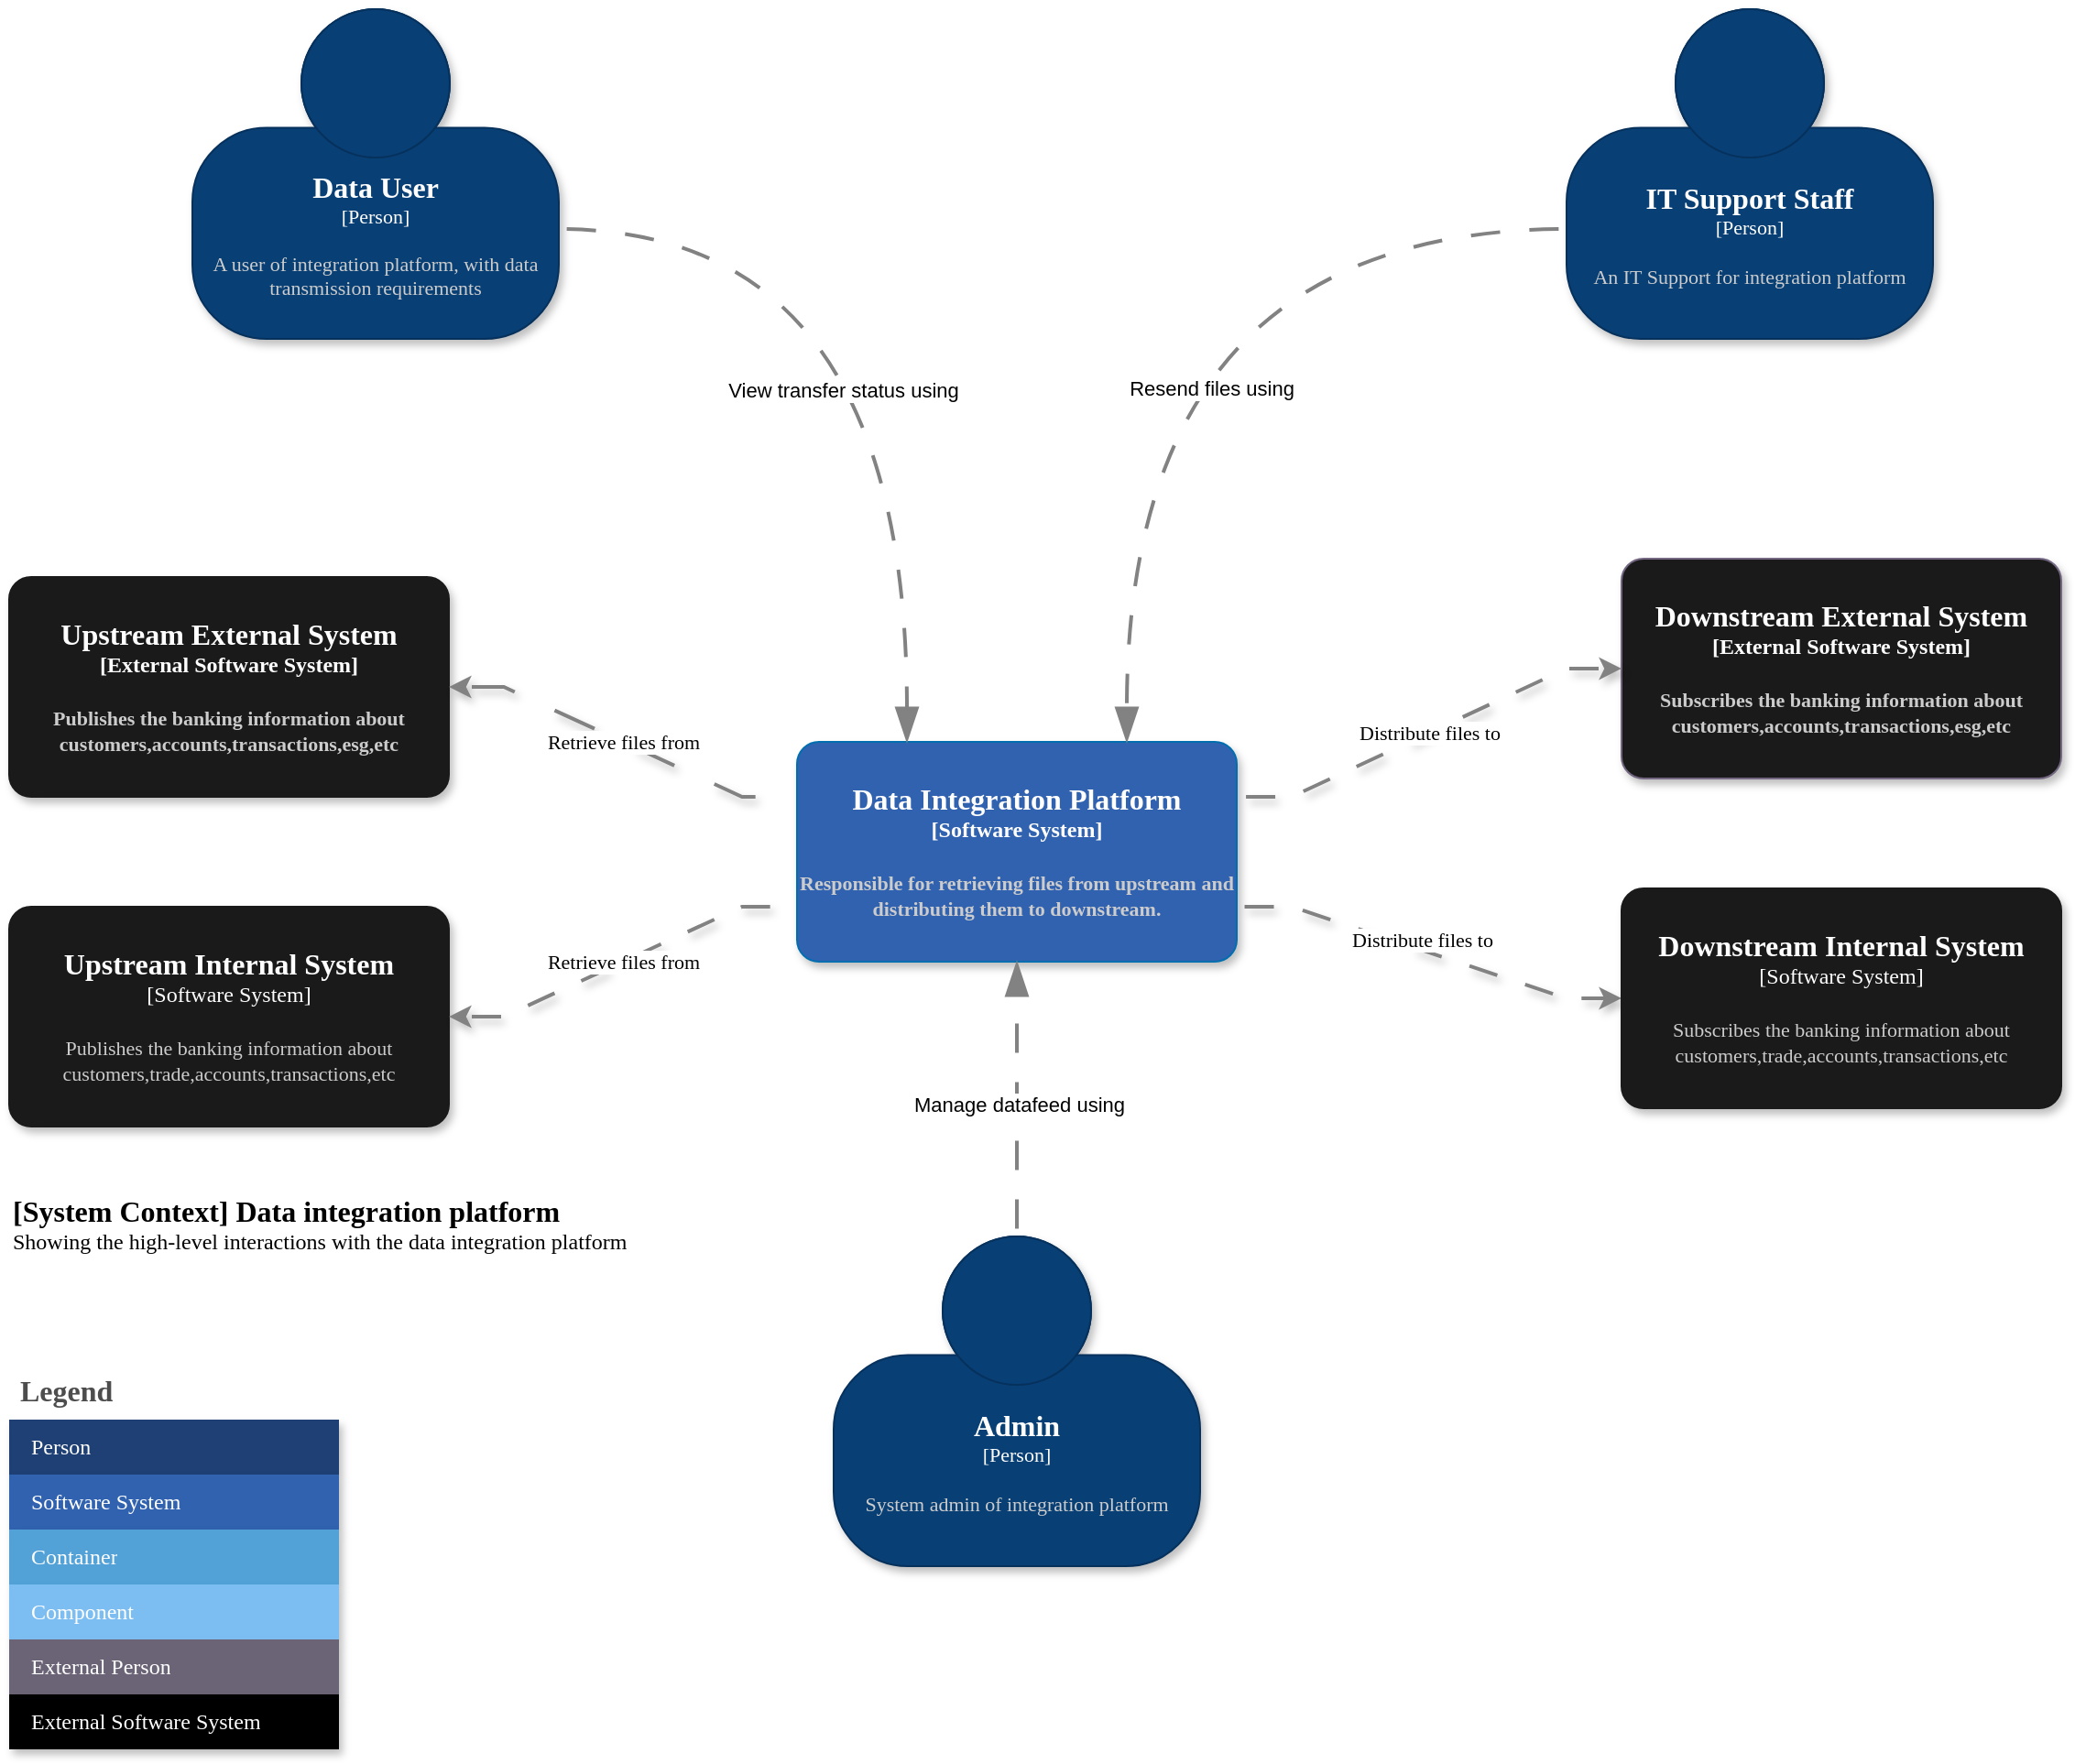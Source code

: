 <mxfile version="25.0.3">
  <diagram name="AIP Context Diagram" id="1qHbh-9cSkErA29mr3Ee">
    <mxGraphModel dx="3804" dy="1073" grid="1" gridSize="10" guides="1" tooltips="1" connect="1" arrows="1" fold="1" page="1" pageScale="1" pageWidth="850" pageHeight="1100" math="0" shadow="0">
      <root>
        <mxCell id="0" />
        <mxCell id="1" parent="0" />
        <mxCell id="_jAo2ijFItzjOCohWhXb-1" value="Legend" style="shape=table;startSize=30;container=1;collapsible=0;childLayout=tableLayout;fontSize=16;align=left;verticalAlign=top;fillColor=none;strokeColor=none;fontColor=#4D4D4D;fontStyle=1;spacingLeft=6;spacing=0;resizable=0;shadow=1;fontFamily=Times New Roman;" parent="1" vertex="1">
          <mxGeometry x="-130" y="820" width="180" height="210" as="geometry" />
        </mxCell>
        <mxCell id="_jAo2ijFItzjOCohWhXb-2" value="" style="shape=tableRow;horizontal=0;startSize=0;swimlaneHead=0;swimlaneBody=0;strokeColor=inherit;top=0;left=0;bottom=0;right=0;collapsible=0;dropTarget=0;fillColor=none;points=[[0,0.5],[1,0.5]];portConstraint=eastwest;fontSize=12;shadow=1;fontFamily=Times New Roman;" parent="_jAo2ijFItzjOCohWhXb-1" vertex="1">
          <mxGeometry y="30" width="180" height="30" as="geometry" />
        </mxCell>
        <mxCell id="_jAo2ijFItzjOCohWhXb-3" value="Person" style="shape=partialRectangle;html=1;whiteSpace=wrap;connectable=0;strokeColor=inherit;overflow=hidden;fillColor=#1E4074;top=0;left=0;bottom=0;right=0;pointerEvents=1;fontSize=12;align=left;fontColor=#FFFFFF;gradientColor=none;spacingLeft=10;spacingRight=4;shadow=1;fontFamily=Times New Roman;" parent="_jAo2ijFItzjOCohWhXb-2" vertex="1">
          <mxGeometry width="180" height="30" as="geometry">
            <mxRectangle width="180" height="30" as="alternateBounds" />
          </mxGeometry>
        </mxCell>
        <mxCell id="_jAo2ijFItzjOCohWhXb-4" value="" style="shape=tableRow;horizontal=0;startSize=0;swimlaneHead=0;swimlaneBody=0;strokeColor=inherit;top=0;left=0;bottom=0;right=0;collapsible=0;dropTarget=0;fillColor=none;points=[[0,0.5],[1,0.5]];portConstraint=eastwest;fontSize=12;shadow=1;fontFamily=Times New Roman;" parent="_jAo2ijFItzjOCohWhXb-1" vertex="1">
          <mxGeometry y="60" width="180" height="30" as="geometry" />
        </mxCell>
        <mxCell id="_jAo2ijFItzjOCohWhXb-5" value="Software System" style="shape=partialRectangle;html=1;whiteSpace=wrap;connectable=0;strokeColor=inherit;overflow=hidden;fillColor=#3162AF;top=0;left=0;bottom=0;right=0;pointerEvents=1;fontSize=12;align=left;fontColor=#FFFFFF;gradientColor=none;spacingLeft=10;spacingRight=4;shadow=1;fontFamily=Times New Roman;" parent="_jAo2ijFItzjOCohWhXb-4" vertex="1">
          <mxGeometry width="180" height="30" as="geometry">
            <mxRectangle width="180" height="30" as="alternateBounds" />
          </mxGeometry>
        </mxCell>
        <mxCell id="_jAo2ijFItzjOCohWhXb-6" value="" style="shape=tableRow;horizontal=0;startSize=0;swimlaneHead=0;swimlaneBody=0;strokeColor=inherit;top=0;left=0;bottom=0;right=0;collapsible=0;dropTarget=0;fillColor=none;points=[[0,0.5],[1,0.5]];portConstraint=eastwest;fontSize=12;shadow=1;fontFamily=Times New Roman;" parent="_jAo2ijFItzjOCohWhXb-1" vertex="1">
          <mxGeometry y="90" width="180" height="30" as="geometry" />
        </mxCell>
        <mxCell id="_jAo2ijFItzjOCohWhXb-7" value="Container" style="shape=partialRectangle;html=1;whiteSpace=wrap;connectable=0;strokeColor=inherit;overflow=hidden;fillColor=#52a2d8;top=0;left=0;bottom=0;right=0;pointerEvents=1;fontSize=12;align=left;fontColor=#FFFFFF;gradientColor=none;spacingLeft=10;spacingRight=4;shadow=1;fontFamily=Times New Roman;" parent="_jAo2ijFItzjOCohWhXb-6" vertex="1">
          <mxGeometry width="180" height="30" as="geometry">
            <mxRectangle width="180" height="30" as="alternateBounds" />
          </mxGeometry>
        </mxCell>
        <mxCell id="_jAo2ijFItzjOCohWhXb-8" value="" style="shape=tableRow;horizontal=0;startSize=0;swimlaneHead=0;swimlaneBody=0;strokeColor=inherit;top=0;left=0;bottom=0;right=0;collapsible=0;dropTarget=0;fillColor=none;points=[[0,0.5],[1,0.5]];portConstraint=eastwest;fontSize=12;shadow=1;fontFamily=Times New Roman;" parent="_jAo2ijFItzjOCohWhXb-1" vertex="1">
          <mxGeometry y="120" width="180" height="30" as="geometry" />
        </mxCell>
        <mxCell id="_jAo2ijFItzjOCohWhXb-9" value="Component" style="shape=partialRectangle;html=1;whiteSpace=wrap;connectable=0;strokeColor=inherit;overflow=hidden;fillColor=#7dbef2;top=0;left=0;bottom=0;right=0;pointerEvents=1;fontSize=12;align=left;fontColor=#FFFFFF;gradientColor=none;spacingLeft=10;spacingRight=4;shadow=1;fontFamily=Times New Roman;" parent="_jAo2ijFItzjOCohWhXb-8" vertex="1">
          <mxGeometry width="180" height="30" as="geometry">
            <mxRectangle width="180" height="30" as="alternateBounds" />
          </mxGeometry>
        </mxCell>
        <mxCell id="_jAo2ijFItzjOCohWhXb-10" value="" style="shape=tableRow;horizontal=0;startSize=0;swimlaneHead=0;swimlaneBody=0;strokeColor=inherit;top=0;left=0;bottom=0;right=0;collapsible=0;dropTarget=0;fillColor=none;points=[[0,0.5],[1,0.5]];portConstraint=eastwest;fontSize=12;shadow=1;fontFamily=Times New Roman;" parent="_jAo2ijFItzjOCohWhXb-1" vertex="1">
          <mxGeometry y="150" width="180" height="30" as="geometry" />
        </mxCell>
        <mxCell id="_jAo2ijFItzjOCohWhXb-11" value="External Person" style="shape=partialRectangle;html=1;whiteSpace=wrap;connectable=0;strokeColor=inherit;overflow=hidden;fillColor=#6b6477;top=0;left=0;bottom=0;right=0;pointerEvents=1;fontSize=12;align=left;fontColor=#FFFFFF;gradientColor=none;spacingLeft=10;spacingRight=4;shadow=1;fontFamily=Times New Roman;" parent="_jAo2ijFItzjOCohWhXb-10" vertex="1">
          <mxGeometry width="180" height="30" as="geometry">
            <mxRectangle width="180" height="30" as="alternateBounds" />
          </mxGeometry>
        </mxCell>
        <mxCell id="_jAo2ijFItzjOCohWhXb-12" value="" style="shape=tableRow;horizontal=0;startSize=0;swimlaneHead=0;swimlaneBody=0;strokeColor=inherit;top=0;left=0;bottom=0;right=0;collapsible=0;dropTarget=0;fillColor=none;points=[[0,0.5],[1,0.5]];portConstraint=eastwest;fontSize=12;shadow=1;fontFamily=Times New Roman;" parent="_jAo2ijFItzjOCohWhXb-1" vertex="1">
          <mxGeometry y="180" width="180" height="30" as="geometry" />
        </mxCell>
        <mxCell id="_jAo2ijFItzjOCohWhXb-13" value="External Software System" style="shape=partialRectangle;html=1;whiteSpace=wrap;connectable=0;strokeColor=inherit;overflow=hidden;fillColor=#000000;top=0;left=0;bottom=0;right=0;pointerEvents=1;fontSize=12;align=left;fontColor=#FFFFFF;gradientColor=none;spacingLeft=10;spacingRight=4;shadow=1;fontFamily=Times New Roman;" parent="_jAo2ijFItzjOCohWhXb-12" vertex="1">
          <mxGeometry width="180" height="30" as="geometry">
            <mxRectangle width="180" height="30" as="alternateBounds" />
          </mxGeometry>
        </mxCell>
        <object placeholders="1" c4Name="Data User" c4Type="Person" c4Description="A user of integration platform, with data transmission requirements" label="&lt;font style=&quot;font-size: 16px&quot;&gt;&lt;b&gt;%c4Name%&lt;/b&gt;&lt;/font&gt;&lt;div&gt;[%c4Type%]&lt;/div&gt;&lt;br&gt;&lt;div&gt;&lt;font style=&quot;font-size: 11px&quot;&gt;&lt;font color=&quot;#cccccc&quot;&gt;%c4Description%&lt;/font&gt;&lt;/font&gt;&lt;/div&gt;" id="_jAo2ijFItzjOCohWhXb-14">
          <mxCell style="html=1;fontSize=11;dashed=0;whiteSpace=wrap;fillColor=#083F75;strokeColor=#06315C;fontColor=#ffffff;shape=mxgraph.c4.person2;align=center;metaEdit=1;points=[[0.5,0,0],[1,0.5,0],[1,0.75,0],[0.75,1,0],[0.5,1,0],[0.25,1,0],[0,0.75,0],[0,0.5,0]];resizable=0;shadow=1;fontFamily=Times New Roman;" parent="1" vertex="1">
            <mxGeometry x="-30" y="80" width="200" height="180" as="geometry" />
          </mxCell>
        </object>
        <mxCell id="_jAo2ijFItzjOCohWhXb-31" value="Distribute files to" style="rounded=0;orthogonalLoop=1;jettySize=auto;html=1;exitX=1;exitY=0.75;exitDx=0;exitDy=0;exitPerimeter=0;fontFamily=Times New Roman;dashed=1;dashPattern=8 8;flowAnimation=1;shadow=1;edgeStyle=entityRelationEdgeStyle;strokeColor=#828282;strokeWidth=2;" parent="1" source="_jAo2ijFItzjOCohWhXb-17" target="_jAo2ijFItzjOCohWhXb-30" edge="1">
          <mxGeometry x="-0.055" y="5" relative="1" as="geometry">
            <mxPoint as="offset" />
          </mxGeometry>
        </mxCell>
        <object placeholders="1" c4Name="Data Integration Platform" c4Type="Software System" c4Description="Responsible for retrieving files from upstream and distributing them to downstream." label="&lt;font style=&quot;font-size: 16px&quot;&gt;&lt;span&gt;%c4Name%&lt;/span&gt;&lt;/font&gt;&lt;div&gt;[%c4Type%]&lt;/div&gt;&lt;br&gt;&lt;div&gt;&lt;font style=&quot;font-size: 11px&quot;&gt;&lt;font color=&quot;#cccccc&quot;&gt;%c4Description%&lt;/font&gt;&lt;/font&gt;&lt;/div&gt;" id="_jAo2ijFItzjOCohWhXb-17">
          <mxCell style="rounded=1;whiteSpace=wrap;html=1;labelBackgroundColor=none;fillColor=#3162AF;fontColor=#ffffff;align=center;arcSize=10;strokeColor=#006EAF;metaEdit=1;resizable=0;points=[[0.25,0,0],[0.5,0,0],[0.75,0,0],[1,0.25,0],[1,0.5,0],[1,0.75,0],[0.75,1,0],[0.5,1,0],[0.25,1,0],[0,0.75,0],[0,0.5,0],[0,0.25,0]];fontStyle=1;glass=0;shadow=1;fontFamily=Times New Roman;" parent="1" vertex="1">
            <mxGeometry x="300" y="480" width="240" height="120" as="geometry" />
          </mxCell>
        </object>
        <object placeholders="1" c4Name="Upstream External System" c4Type="External Software System" c4Description="Publishes the banking information about customers,accounts,transactions,esg,etc" label="&lt;font style=&quot;font-size: 16px&quot;&gt;&lt;span&gt;%c4Name%&lt;/span&gt;&lt;/font&gt;&lt;div&gt;[%c4Type%]&lt;/div&gt;&lt;br&gt;&lt;div&gt;&lt;font style=&quot;font-size: 11px&quot;&gt;&lt;font color=&quot;#cccccc&quot;&gt;%c4Description%&lt;/font&gt;&lt;/font&gt;&lt;/div&gt;" id="_jAo2ijFItzjOCohWhXb-20">
          <mxCell style="rounded=1;whiteSpace=wrap;html=1;labelBackgroundColor=none;fillColor=#1A1A1A;fontColor=#ffffff;align=center;arcSize=10;strokeColor=#1A1A1A;metaEdit=1;resizable=0;points=[[0.25,0,0],[0.5,0,0],[0.75,0,0],[1,0.25,0],[1,0.5,0],[1,0.75,0],[0.75,1,0],[0.5,1,0],[0.25,1,0],[0,0.75,0],[0,0.5,0],[0,0.25,0]];fontStyle=1;shadow=1;fontFamily=Times New Roman;" parent="1" vertex="1">
            <mxGeometry x="-130" y="390" width="240" height="120" as="geometry" />
          </mxCell>
        </object>
        <object placeholders="1" c4Name="Upstream Internal System" c4Type="Software System" c4Description="Publishes the banking information about customers,trade,accounts,transactions,etc" label="&lt;font style=&quot;font-size: 16px&quot;&gt;&lt;b&gt;%c4Name%&lt;/b&gt;&lt;/font&gt;&lt;div&gt;[%c4Type%]&lt;/div&gt;&lt;br&gt;&lt;div&gt;&lt;font style=&quot;font-size: 11px&quot;&gt;&lt;font color=&quot;#cccccc&quot;&gt;%c4Description%&lt;/font&gt;&lt;/font&gt;&lt;/div&gt;" id="_jAo2ijFItzjOCohWhXb-24">
          <mxCell style="rounded=1;whiteSpace=wrap;html=1;labelBackgroundColor=none;fillColor=#1A1A1A;fontColor=#ffffff;align=center;arcSize=10;strokeColor=#1A1A1A;metaEdit=1;resizable=0;points=[[0.25,0,0],[0.5,0,0],[0.75,0,0],[1,0.25,0],[1,0.5,0],[1,0.75,0],[0.75,1,0],[0.5,1,0],[0.25,1,0],[0,0.75,0],[0,0.5,0],[0,0.25,0]];shadow=1;fontFamily=Times New Roman;" parent="1" vertex="1">
            <mxGeometry x="-130" y="570" width="240" height="120" as="geometry" />
          </mxCell>
        </object>
        <object placeholders="1" c4Name="Downstream External System" c4Type="External Software System" c4Description="Subscribes the banking information about customers,accounts,transactions,esg,etc" label="&lt;font style=&quot;font-size: 16px&quot;&gt;&lt;span&gt;%c4Name%&lt;/span&gt;&lt;/font&gt;&lt;div&gt;[%c4Type%]&lt;/div&gt;&lt;br&gt;&lt;div&gt;&lt;font style=&quot;font-size: 11px&quot;&gt;&lt;font color=&quot;#cccccc&quot;&gt;%c4Description%&lt;/font&gt;&lt;/font&gt;&lt;/div&gt;" id="_jAo2ijFItzjOCohWhXb-28">
          <mxCell style="rounded=1;whiteSpace=wrap;html=1;labelBackgroundColor=none;fillColor=#1A1A1A;fontColor=#ffffff;align=center;arcSize=10;strokeColor=#736782;metaEdit=1;resizable=0;points=[[0.25,0,0],[0.5,0,0],[0.75,0,0],[1,0.25,0],[1,0.5,0],[1,0.75,0],[0.75,1,0],[0.5,1,0],[0.25,1,0],[0,0.75,0],[0,0.5,0],[0,0.25,0]];fontStyle=1;glass=0;shadow=1;fontFamily=Times New Roman;" parent="1" vertex="1">
            <mxGeometry x="750" y="380" width="240" height="120" as="geometry" />
          </mxCell>
        </object>
        <object placeholders="1" c4Name="Downstream Internal System" c4Type="Software System" c4Description="Subscribes the banking information about customers,trade,accounts,transactions,etc" label="&lt;font style=&quot;font-size: 16px&quot;&gt;&lt;b&gt;%c4Name%&lt;/b&gt;&lt;/font&gt;&lt;div&gt;[%c4Type%]&lt;/div&gt;&lt;br&gt;&lt;div&gt;&lt;font style=&quot;font-size: 11px&quot;&gt;&lt;font color=&quot;#cccccc&quot;&gt;%c4Description%&lt;/font&gt;&lt;/font&gt;&lt;/div&gt;" id="_jAo2ijFItzjOCohWhXb-30">
          <mxCell style="rounded=1;whiteSpace=wrap;html=1;labelBackgroundColor=none;fillColor=#1A1A1A;fontColor=#ffffff;align=center;arcSize=10;strokeColor=#1A1A1A;metaEdit=1;resizable=0;points=[[0.25,0,0],[0.5,0,0],[0.75,0,0],[1,0.25,0],[1,0.5,0],[1,0.75,0],[0.75,1,0],[0.5,1,0],[0.25,1,0],[0,0.75,0],[0,0.5,0],[0,0.25,0]];glass=0;shadow=1;fontFamily=Times New Roman;" parent="1" vertex="1">
            <mxGeometry x="750" y="560" width="240" height="120" as="geometry" />
          </mxCell>
        </object>
        <mxCell id="_jAo2ijFItzjOCohWhXb-33" value="Retrieve files from" style="rounded=0;orthogonalLoop=1;jettySize=auto;html=1;entryX=0;entryY=0.75;entryDx=0;entryDy=0;entryPerimeter=0;fontFamily=Times New Roman;startArrow=classic;startFill=1;endArrow=none;endFill=0;dashed=1;dashPattern=8 8;flowAnimation=1;shadow=1;edgeStyle=entityRelationEdgeStyle;strokeColor=#828282;strokeWidth=2;" parent="1" source="_jAo2ijFItzjOCohWhXb-24" target="_jAo2ijFItzjOCohWhXb-17" edge="1">
          <mxGeometry relative="1" as="geometry" />
        </mxCell>
        <mxCell id="_jAo2ijFItzjOCohWhXb-34" value="Distribute files to" style="rounded=0;orthogonalLoop=1;jettySize=auto;html=1;entryX=1;entryY=0.25;entryDx=0;entryDy=0;entryPerimeter=0;fontFamily=Times New Roman;startArrow=classic;startFill=1;endArrow=none;endFill=0;dashed=1;dashPattern=8 8;flowAnimation=1;shadow=1;edgeStyle=entityRelationEdgeStyle;strokeColor=#828282;strokeWidth=2;" parent="1" source="_jAo2ijFItzjOCohWhXb-28" target="_jAo2ijFItzjOCohWhXb-17" edge="1">
          <mxGeometry relative="1" as="geometry" />
        </mxCell>
        <mxCell id="_jAo2ijFItzjOCohWhXb-32" value="Retrieve files from" style="rounded=0;orthogonalLoop=1;jettySize=auto;html=1;exitX=1;exitY=0.5;exitDx=0;exitDy=0;exitPerimeter=0;entryX=0;entryY=0.25;entryDx=0;entryDy=0;entryPerimeter=0;fontFamily=Times New Roman;startArrow=classic;startFill=1;endArrow=none;endFill=0;dashed=1;dashPattern=12 12;flowAnimation=1;shadow=1;edgeStyle=entityRelationEdgeStyle;strokeColor=#828282;strokeWidth=2;" parent="1" source="_jAo2ijFItzjOCohWhXb-20" target="_jAo2ijFItzjOCohWhXb-17" edge="1">
          <mxGeometry relative="1" as="geometry" />
        </mxCell>
        <object placeholders="1" c4Name="[System Context] Data integration platform" c4Type="ContainerScopeBoundary" c4Description="Showing the high-level interactions with the data integration platform" label="&lt;font style=&quot;font-size: 16px&quot;&gt;&lt;b&gt;&lt;div style=&quot;text-align: left&quot;&gt;%c4Name%&lt;/div&gt;&lt;/b&gt;&lt;/font&gt;&lt;div style=&quot;text-align: left&quot;&gt;%c4Description%&lt;/div&gt;" id="_jAo2ijFItzjOCohWhXb-36">
          <mxCell style="text;html=1;strokeColor=none;fillColor=none;align=left;verticalAlign=top;whiteSpace=wrap;rounded=0;metaEdit=1;allowArrows=0;resizable=1;rotatable=0;connectable=0;recursiveResize=0;expand=0;pointerEvents=0;points=[[0.25,0,0],[0.5,0,0],[0.75,0,0],[1,0.25,0],[1,0.5,0],[1,0.75,0],[0.75,1,0],[0.5,1,0],[0.25,1,0],[0,0.75,0],[0,0.5,0],[0,0.25,0]];fontFamily=Times New Roman;" parent="1" vertex="1">
            <mxGeometry x="-130" y="720" width="550" height="50" as="geometry" />
          </mxCell>
        </object>
        <object placeholders="1" c4Name="IT Support Staff" c4Type="Person" c4Description="An IT Support for integration platform" label="&lt;font style=&quot;font-size: 16px&quot;&gt;&lt;b&gt;%c4Name%&lt;/b&gt;&lt;/font&gt;&lt;div&gt;[%c4Type%]&lt;/div&gt;&lt;br&gt;&lt;div&gt;&lt;font style=&quot;font-size: 11px&quot;&gt;&lt;font color=&quot;#cccccc&quot;&gt;%c4Description%&lt;/font&gt;&lt;/font&gt;&lt;/div&gt;" id="_jAo2ijFItzjOCohWhXb-37">
          <mxCell style="html=1;fontSize=11;dashed=0;whiteSpace=wrap;fillColor=#083F75;strokeColor=#06315C;fontColor=#ffffff;shape=mxgraph.c4.person2;align=center;metaEdit=1;points=[[0.5,0,0],[1,0.5,0],[1,0.75,0],[0.75,1,0],[0.5,1,0],[0.25,1,0],[0,0.75,0],[0,0.5,0]];resizable=0;shadow=1;fontFamily=Times New Roman;" parent="1" vertex="1">
            <mxGeometry x="720" y="80" width="200" height="180" as="geometry" />
          </mxCell>
        </object>
        <object placeholders="1" c4Name="Admin" c4Type="Person" c4Description="System admin of integration platform" label="&lt;font style=&quot;font-size: 16px&quot;&gt;&lt;b&gt;%c4Name%&lt;/b&gt;&lt;/font&gt;&lt;div&gt;[%c4Type%]&lt;/div&gt;&lt;br&gt;&lt;div&gt;&lt;font style=&quot;font-size: 11px&quot;&gt;&lt;font color=&quot;#cccccc&quot;&gt;%c4Description%&lt;/font&gt;&lt;/font&gt;&lt;/div&gt;" id="_y18ux8Sn_X_Ff07gXBw-8">
          <mxCell style="html=1;fontSize=11;dashed=0;whiteSpace=wrap;fillColor=#083F75;strokeColor=#06315C;fontColor=#ffffff;shape=mxgraph.c4.person2;align=center;metaEdit=1;points=[[0.5,0,0],[1,0.5,0],[1,0.75,0],[0.75,1,0],[0.5,1,0],[0.25,1,0],[0,0.75,0],[0,0.5,0]];resizable=0;shadow=1;fontFamily=Times New Roman;" vertex="1" parent="1">
            <mxGeometry x="320" y="750" width="200" height="180" as="geometry" />
          </mxCell>
        </object>
        <object placeholders="1" c4Type="Relationship" id="_y18ux8Sn_X_Ff07gXBw-10">
          <mxCell style="endArrow=blockThin;html=1;fontSize=10;fontColor=#404040;strokeWidth=2;endFill=1;strokeColor=#828282;elbow=vertical;metaEdit=1;endSize=14;startSize=14;jumpStyle=arc;jumpSize=16;rounded=0;edgeStyle=orthogonalEdgeStyle;exitX=0.5;exitY=0;exitDx=0;exitDy=0;exitPerimeter=0;entryX=0.5;entryY=1;entryDx=0;entryDy=0;entryPerimeter=0;dashed=1;dashPattern=8 8;flowAnimation=1;" edge="1" parent="1" source="_y18ux8Sn_X_Ff07gXBw-8" target="_jAo2ijFItzjOCohWhXb-17">
            <mxGeometry width="240" relative="1" as="geometry">
              <mxPoint x="520" y="510" as="sourcePoint" />
              <mxPoint x="760" y="510" as="targetPoint" />
            </mxGeometry>
          </mxCell>
        </object>
        <mxCell id="_y18ux8Sn_X_Ff07gXBw-18" value="Manage datafeed using" style="edgeLabel;html=1;align=center;verticalAlign=middle;resizable=0;points=[];" vertex="1" connectable="0" parent="_y18ux8Sn_X_Ff07gXBw-10">
          <mxGeometry x="-0.04" y="-1" relative="1" as="geometry">
            <mxPoint as="offset" />
          </mxGeometry>
        </mxCell>
        <object placeholders="1" c4Type="View transfer status using" id="_y18ux8Sn_X_Ff07gXBw-12">
          <mxCell style="endArrow=blockThin;html=1;fontSize=10;fontColor=#404040;strokeWidth=2;endFill=1;strokeColor=#828282;elbow=vertical;metaEdit=1;endSize=14;startSize=14;jumpStyle=arc;jumpSize=16;rounded=0;edgeStyle=orthogonalEdgeStyle;entryX=0.25;entryY=0;entryDx=0;entryDy=0;entryPerimeter=0;curved=1;dashed=1;dashPattern=8 8;flowAnimation=1;" edge="1" parent="1" target="_jAo2ijFItzjOCohWhXb-17">
            <mxGeometry width="240" relative="1" as="geometry">
              <mxPoint x="170" y="200" as="sourcePoint" />
              <mxPoint x="410" y="200" as="targetPoint" />
            </mxGeometry>
          </mxCell>
        </object>
        <mxCell id="_y18ux8Sn_X_Ff07gXBw-16" value="View transfer status using" style="edgeLabel;html=1;align=center;verticalAlign=middle;resizable=0;points=[];" vertex="1" connectable="0" parent="_y18ux8Sn_X_Ff07gXBw-12">
          <mxGeometry x="0.178" y="-35" relative="1" as="geometry">
            <mxPoint y="1" as="offset" />
          </mxGeometry>
        </mxCell>
        <object placeholders="1" c4Type="Relationship" id="_y18ux8Sn_X_Ff07gXBw-13">
          <mxCell style="endArrow=blockThin;html=1;fontSize=10;fontColor=#404040;strokeWidth=2;endFill=1;strokeColor=#828282;elbow=vertical;metaEdit=1;endSize=14;startSize=14;jumpStyle=arc;jumpSize=16;rounded=0;edgeStyle=orthogonalEdgeStyle;entryX=0.75;entryY=0;entryDx=0;entryDy=0;entryPerimeter=0;curved=1;dashed=1;dashPattern=8 8;flowAnimation=1;" edge="1" parent="1" target="_jAo2ijFItzjOCohWhXb-17">
            <mxGeometry width="240" relative="1" as="geometry">
              <mxPoint x="720" y="200" as="sourcePoint" />
              <mxPoint x="540" y="390" as="targetPoint" />
            </mxGeometry>
          </mxCell>
        </object>
        <mxCell id="_y18ux8Sn_X_Ff07gXBw-17" value="Resend files using" style="edgeLabel;html=1;align=center;verticalAlign=middle;resizable=0;points=[];" vertex="1" connectable="0" parent="_y18ux8Sn_X_Ff07gXBw-13">
          <mxGeometry x="0.253" y="46" relative="1" as="geometry">
            <mxPoint y="1" as="offset" />
          </mxGeometry>
        </mxCell>
      </root>
    </mxGraphModel>
  </diagram>
</mxfile>
